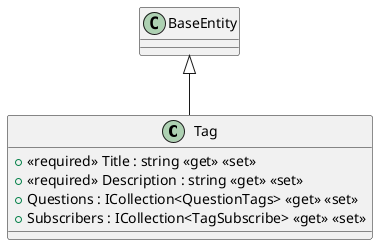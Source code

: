 @startuml
class Tag {
    + <<required>> Title : string <<get>> <<set>>
    + <<required>> Description : string <<get>> <<set>>
    + Questions : ICollection<QuestionTags> <<get>> <<set>>
    + Subscribers : ICollection<TagSubscribe> <<get>> <<set>>
}
BaseEntity <|-- Tag
@enduml
